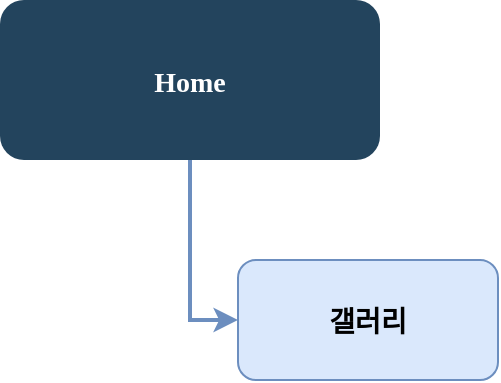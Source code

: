 <mxfile version="21.2.1" type="device">
  <diagram name="Page-1" id="2c0d36ab-eaac-3732-788b-9136903baeff">
    <mxGraphModel dx="1235" dy="646" grid="1" gridSize="10" guides="1" tooltips="1" connect="1" arrows="1" fold="1" page="1" pageScale="1.5" pageWidth="1169" pageHeight="827" background="none" math="0" shadow="0">
      <root>
        <mxCell id="0" />
        <mxCell id="1" parent="0" />
        <mxCell id="2" value="Home" style="rounded=1;fillColor=#23445D;gradientColor=none;strokeColor=none;fontColor=#FFFFFF;fontStyle=1;fontFamily=Tahoma;fontSize=14" parent="1" vertex="1">
          <mxGeometry x="500" y="40" width="190" height="80" as="geometry" />
        </mxCell>
        <mxCell id="GwJ2g9Za8bwIHdjVY_Io-124" value="갤러리" style="rounded=1;fillColor=#dae8fc;strokeColor=#6c8ebf;fontStyle=1;fontFamily=Tahoma;fontSize=14;" parent="1" vertex="1">
          <mxGeometry x="619" y="170" width="130" height="60" as="geometry" />
        </mxCell>
        <mxCell id="Ka5hQ_6PfS1_v_SFMXNL-35" value="" style="edgeStyle=elbowEdgeStyle;elbow=horizontal;strokeWidth=2;rounded=0;fillColor=#dae8fc;strokeColor=#6c8ebf;exitX=0.5;exitY=1;exitDx=0;exitDy=0;entryX=0;entryY=0.5;entryDx=0;entryDy=0;" edge="1" parent="1" source="2" target="GwJ2g9Za8bwIHdjVY_Io-124">
          <mxGeometry x="19" y="-146.5" width="100" height="100" as="geometry">
            <mxPoint x="634" y="203.5" as="sourcePoint" />
            <mxPoint x="560" y="320" as="targetPoint" />
            <Array as="points">
              <mxPoint x="595" y="210" />
            </Array>
          </mxGeometry>
        </mxCell>
      </root>
    </mxGraphModel>
  </diagram>
</mxfile>
